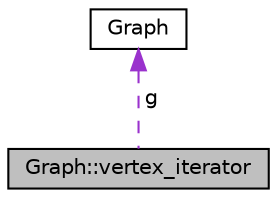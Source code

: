 digraph "Graph::vertex_iterator"
{
  edge [fontname="Helvetica",fontsize="10",labelfontname="Helvetica",labelfontsize="10"];
  node [fontname="Helvetica",fontsize="10",shape=record];
  Node1 [label="Graph::vertex_iterator",height=0.2,width=0.4,color="black", fillcolor="grey75", style="filled", fontcolor="black"];
  Node2 -> Node1 [dir="back",color="darkorchid3",fontsize="10",style="dashed",label=" g" ,fontname="Helvetica"];
  Node2 [label="Graph",height=0.2,width=0.4,color="black", fillcolor="white", style="filled",URL="$classGraph.html"];
}

